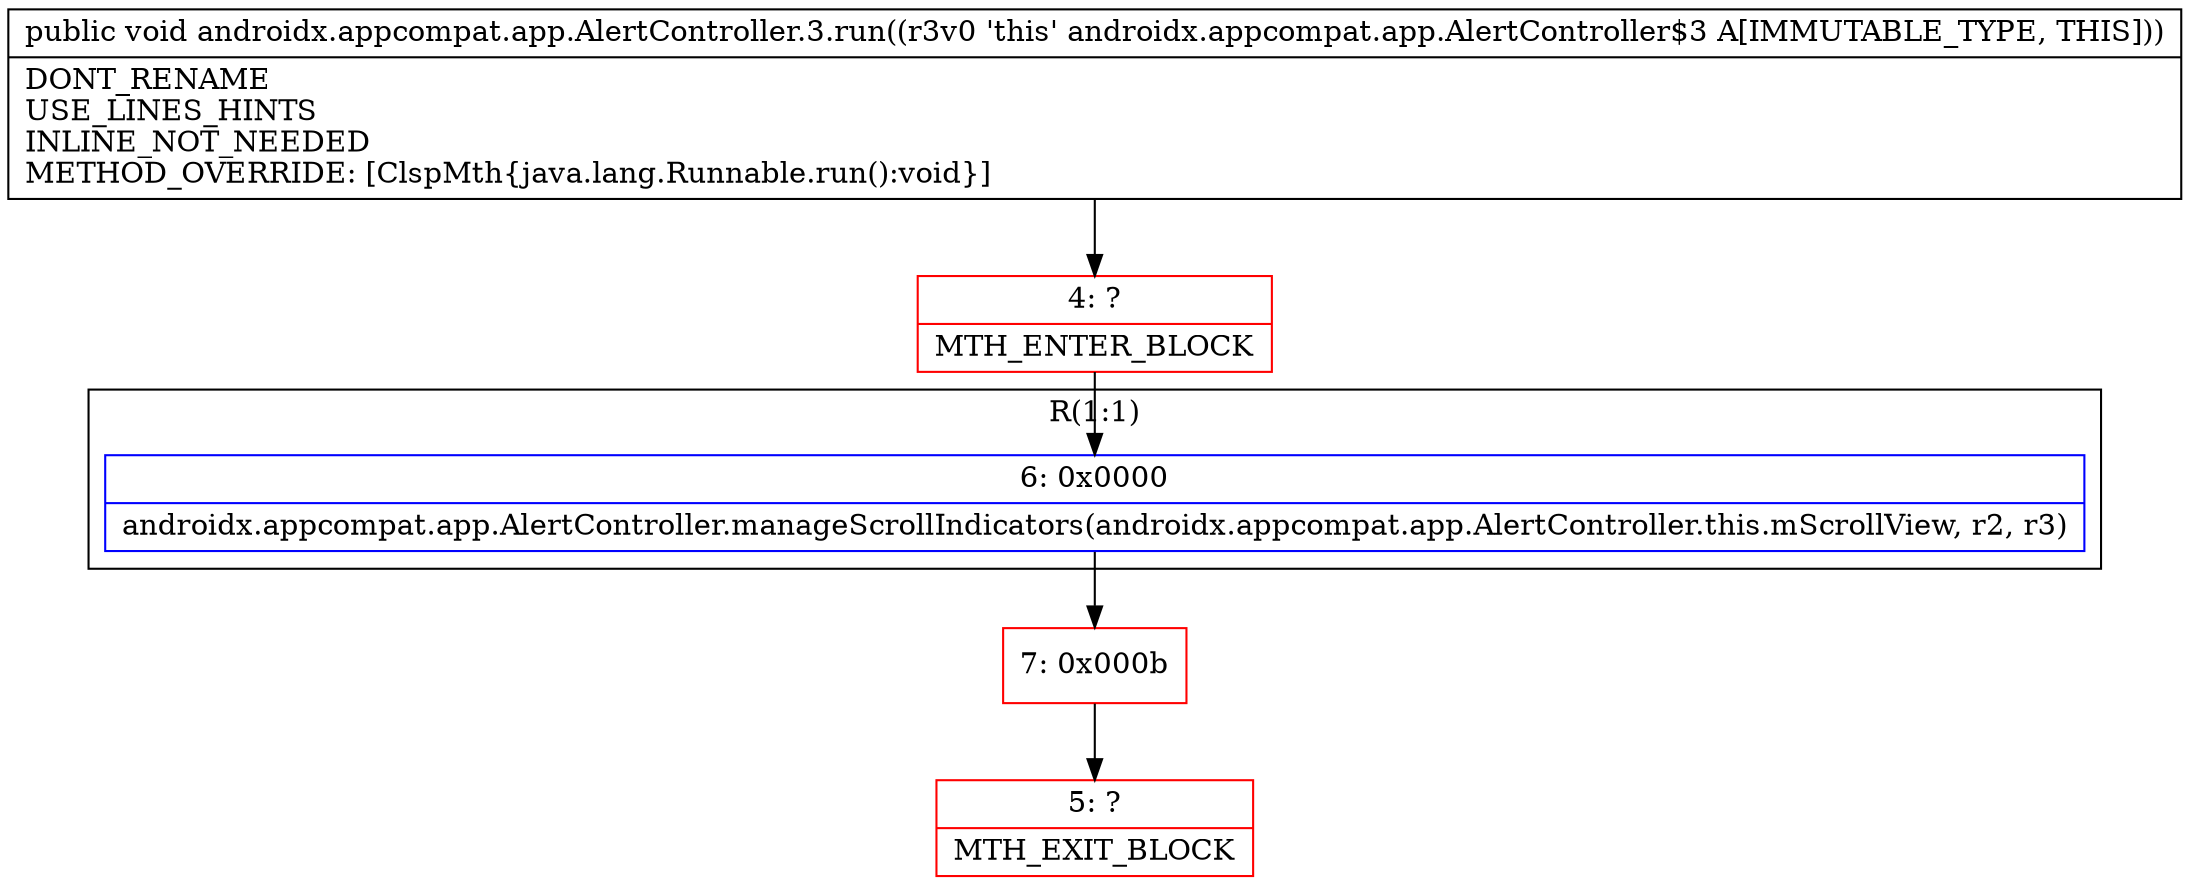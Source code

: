 digraph "CFG forandroidx.appcompat.app.AlertController.3.run()V" {
subgraph cluster_Region_103346091 {
label = "R(1:1)";
node [shape=record,color=blue];
Node_6 [shape=record,label="{6\:\ 0x0000|androidx.appcompat.app.AlertController.manageScrollIndicators(androidx.appcompat.app.AlertController.this.mScrollView, r2, r3)\l}"];
}
Node_4 [shape=record,color=red,label="{4\:\ ?|MTH_ENTER_BLOCK\l}"];
Node_7 [shape=record,color=red,label="{7\:\ 0x000b}"];
Node_5 [shape=record,color=red,label="{5\:\ ?|MTH_EXIT_BLOCK\l}"];
MethodNode[shape=record,label="{public void androidx.appcompat.app.AlertController.3.run((r3v0 'this' androidx.appcompat.app.AlertController$3 A[IMMUTABLE_TYPE, THIS]))  | DONT_RENAME\lUSE_LINES_HINTS\lINLINE_NOT_NEEDED\lMETHOD_OVERRIDE: [ClspMth\{java.lang.Runnable.run():void\}]\l}"];
MethodNode -> Node_4;Node_6 -> Node_7;
Node_4 -> Node_6;
Node_7 -> Node_5;
}

